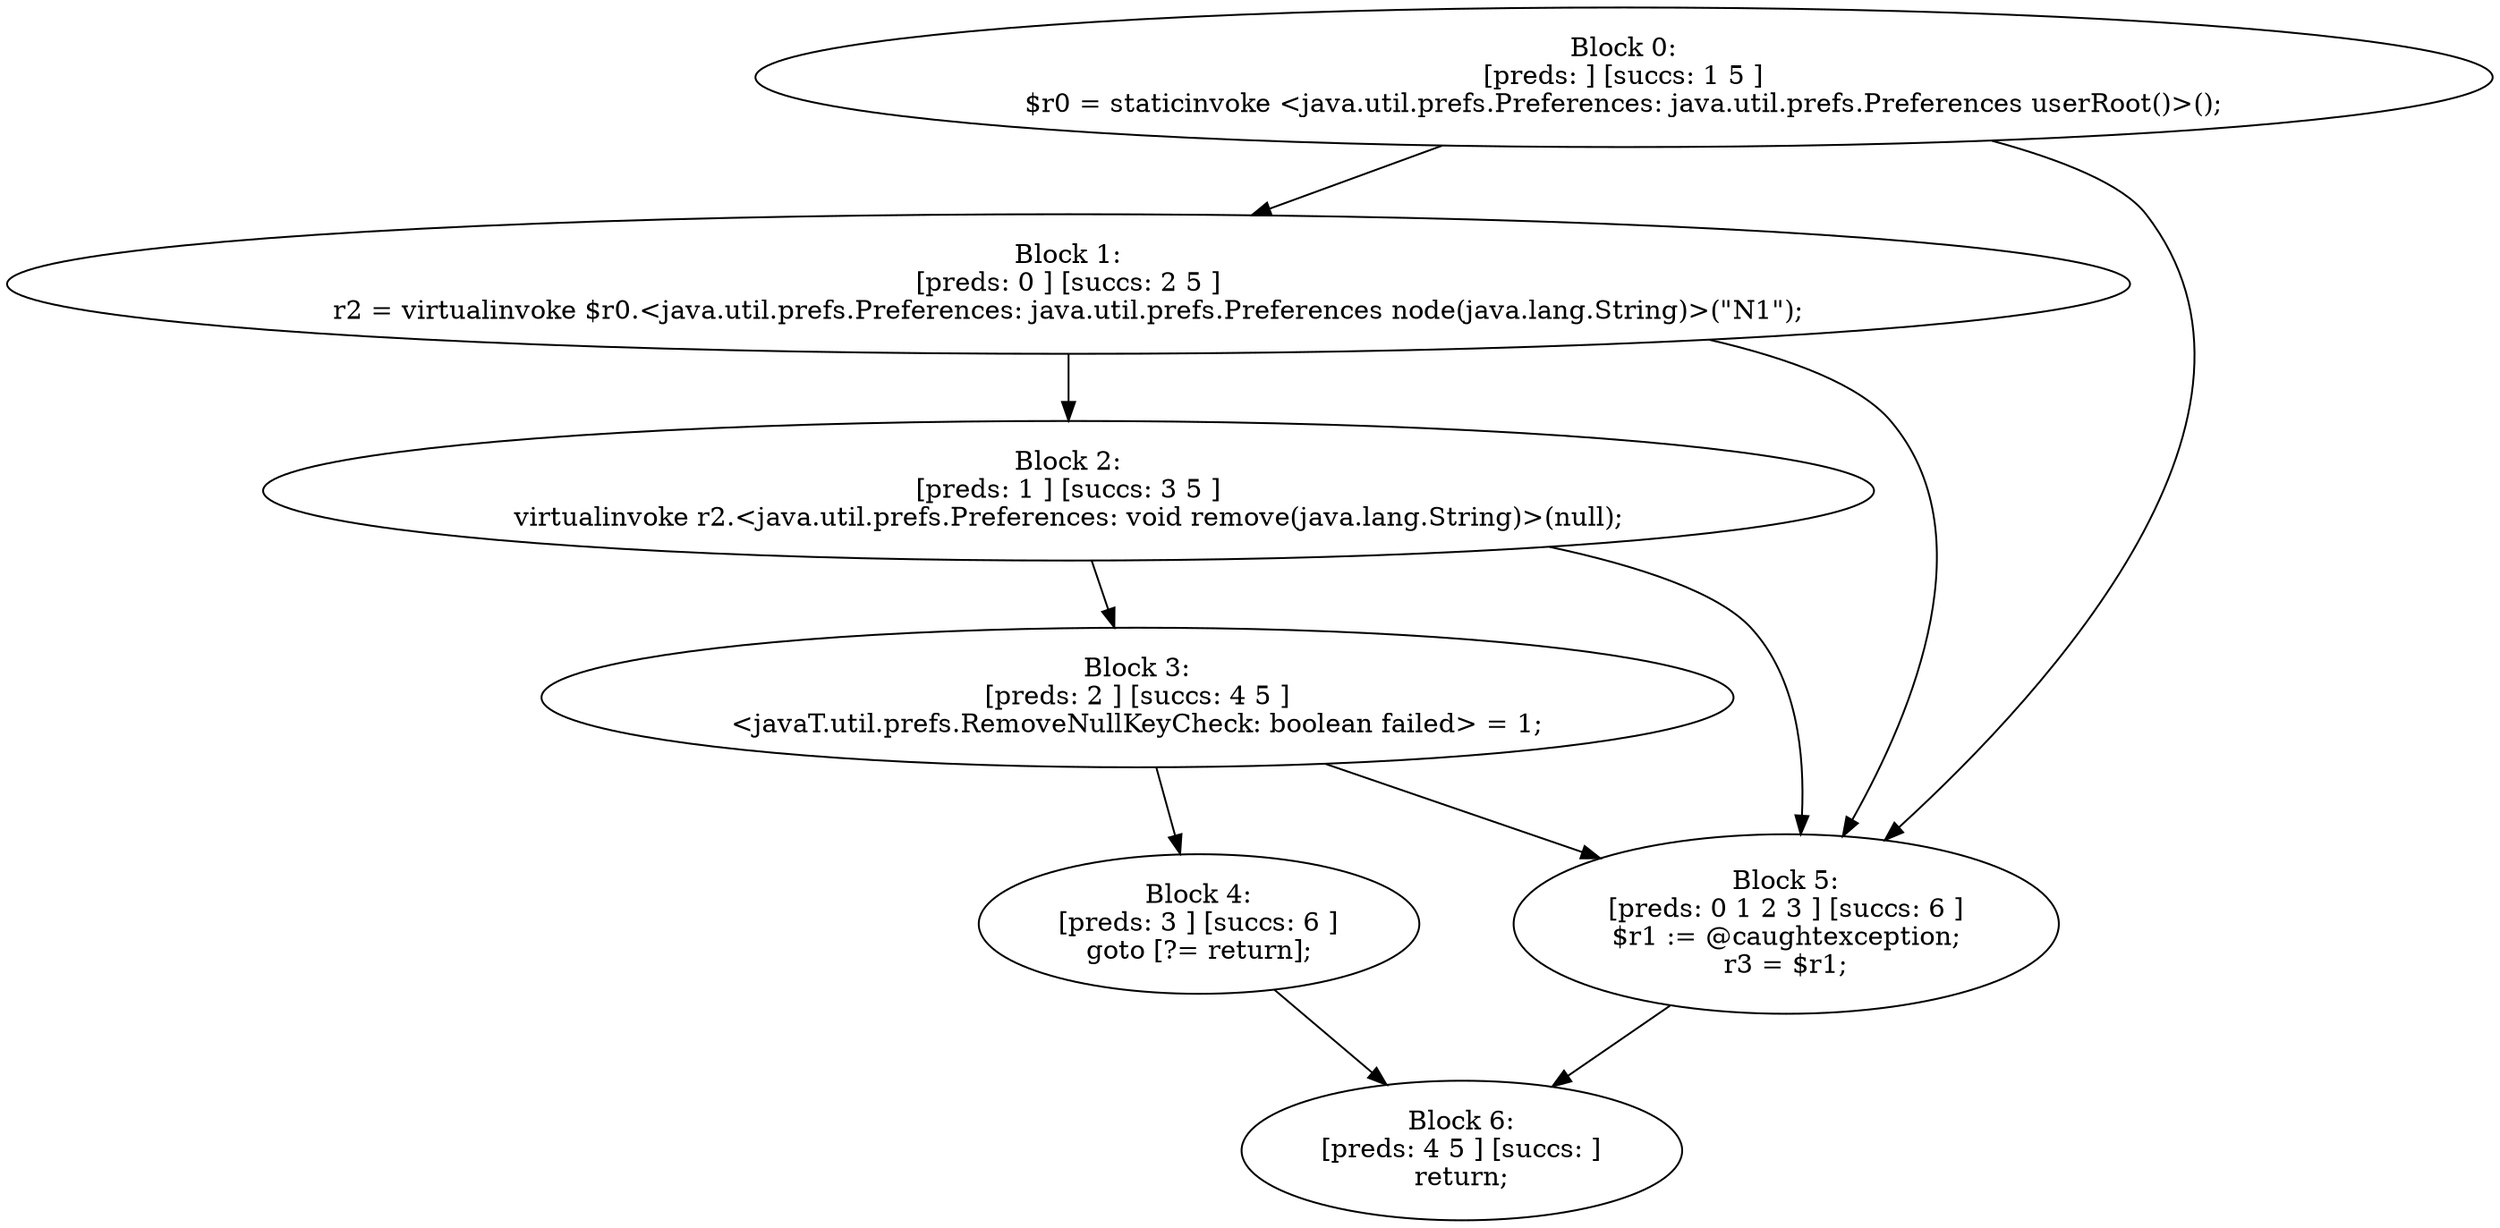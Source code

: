 digraph "unitGraph" {
    "Block 0:
[preds: ] [succs: 1 5 ]
$r0 = staticinvoke <java.util.prefs.Preferences: java.util.prefs.Preferences userRoot()>();
"
    "Block 1:
[preds: 0 ] [succs: 2 5 ]
r2 = virtualinvoke $r0.<java.util.prefs.Preferences: java.util.prefs.Preferences node(java.lang.String)>(\"N1\");
"
    "Block 2:
[preds: 1 ] [succs: 3 5 ]
virtualinvoke r2.<java.util.prefs.Preferences: void remove(java.lang.String)>(null);
"
    "Block 3:
[preds: 2 ] [succs: 4 5 ]
<javaT.util.prefs.RemoveNullKeyCheck: boolean failed> = 1;
"
    "Block 4:
[preds: 3 ] [succs: 6 ]
goto [?= return];
"
    "Block 5:
[preds: 0 1 2 3 ] [succs: 6 ]
$r1 := @caughtexception;
r3 = $r1;
"
    "Block 6:
[preds: 4 5 ] [succs: ]
return;
"
    "Block 0:
[preds: ] [succs: 1 5 ]
$r0 = staticinvoke <java.util.prefs.Preferences: java.util.prefs.Preferences userRoot()>();
"->"Block 1:
[preds: 0 ] [succs: 2 5 ]
r2 = virtualinvoke $r0.<java.util.prefs.Preferences: java.util.prefs.Preferences node(java.lang.String)>(\"N1\");
";
    "Block 0:
[preds: ] [succs: 1 5 ]
$r0 = staticinvoke <java.util.prefs.Preferences: java.util.prefs.Preferences userRoot()>();
"->"Block 5:
[preds: 0 1 2 3 ] [succs: 6 ]
$r1 := @caughtexception;
r3 = $r1;
";
    "Block 1:
[preds: 0 ] [succs: 2 5 ]
r2 = virtualinvoke $r0.<java.util.prefs.Preferences: java.util.prefs.Preferences node(java.lang.String)>(\"N1\");
"->"Block 2:
[preds: 1 ] [succs: 3 5 ]
virtualinvoke r2.<java.util.prefs.Preferences: void remove(java.lang.String)>(null);
";
    "Block 1:
[preds: 0 ] [succs: 2 5 ]
r2 = virtualinvoke $r0.<java.util.prefs.Preferences: java.util.prefs.Preferences node(java.lang.String)>(\"N1\");
"->"Block 5:
[preds: 0 1 2 3 ] [succs: 6 ]
$r1 := @caughtexception;
r3 = $r1;
";
    "Block 2:
[preds: 1 ] [succs: 3 5 ]
virtualinvoke r2.<java.util.prefs.Preferences: void remove(java.lang.String)>(null);
"->"Block 3:
[preds: 2 ] [succs: 4 5 ]
<javaT.util.prefs.RemoveNullKeyCheck: boolean failed> = 1;
";
    "Block 2:
[preds: 1 ] [succs: 3 5 ]
virtualinvoke r2.<java.util.prefs.Preferences: void remove(java.lang.String)>(null);
"->"Block 5:
[preds: 0 1 2 3 ] [succs: 6 ]
$r1 := @caughtexception;
r3 = $r1;
";
    "Block 3:
[preds: 2 ] [succs: 4 5 ]
<javaT.util.prefs.RemoveNullKeyCheck: boolean failed> = 1;
"->"Block 4:
[preds: 3 ] [succs: 6 ]
goto [?= return];
";
    "Block 3:
[preds: 2 ] [succs: 4 5 ]
<javaT.util.prefs.RemoveNullKeyCheck: boolean failed> = 1;
"->"Block 5:
[preds: 0 1 2 3 ] [succs: 6 ]
$r1 := @caughtexception;
r3 = $r1;
";
    "Block 4:
[preds: 3 ] [succs: 6 ]
goto [?= return];
"->"Block 6:
[preds: 4 5 ] [succs: ]
return;
";
    "Block 5:
[preds: 0 1 2 3 ] [succs: 6 ]
$r1 := @caughtexception;
r3 = $r1;
"->"Block 6:
[preds: 4 5 ] [succs: ]
return;
";
}

